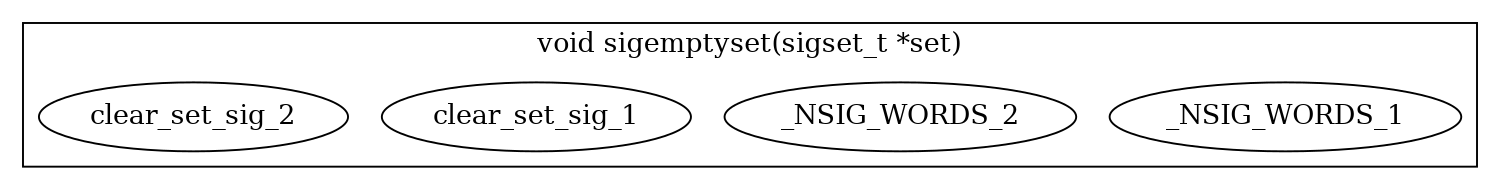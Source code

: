 digraph signal_h{
        size="10,18";
        ratio=filled;

        subgraph cluster_sigemptyset{
                label="void sigemptyset(sigset_t *set)";

                _NSIG_WORDS_1[label="_NSIG_WORDS_1"];
                _NSIG_WORDS_2[label="_NSIG_WORDS_2"];
                clear_set_sig_1[label="clear_set_sig_1"];
                clear_set_sig_2[label="clear_set_sig_2"];
        }
}
